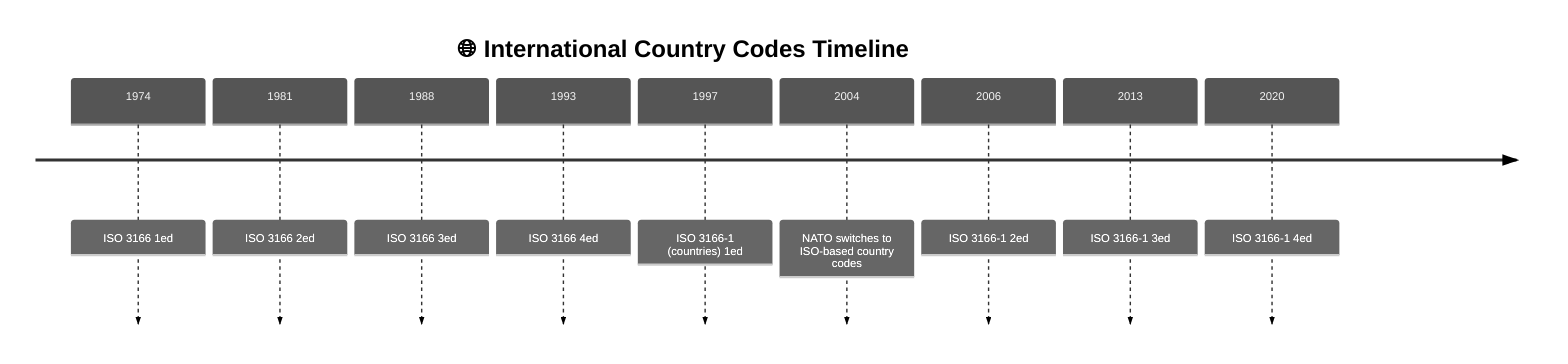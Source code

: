 %%{init: {'theme': 'neutral', 'timeline': {'disableMulticolor': true}}}%%
timeline
title 🌐 International Country Codes Timeline
1974 : ISO 3166 1ed
1981 : ISO 3166 2ed
1988 : ISO 3166 3ed
1993 : ISO 3166 4ed
1997 : ISO 3166-1 (countries) 1ed
2004 : NATO switches to ISO-based country codes
2006 : ISO 3166-1 2ed
2013 : ISO 3166-1 3ed
2020 : ISO 3166-1 4ed